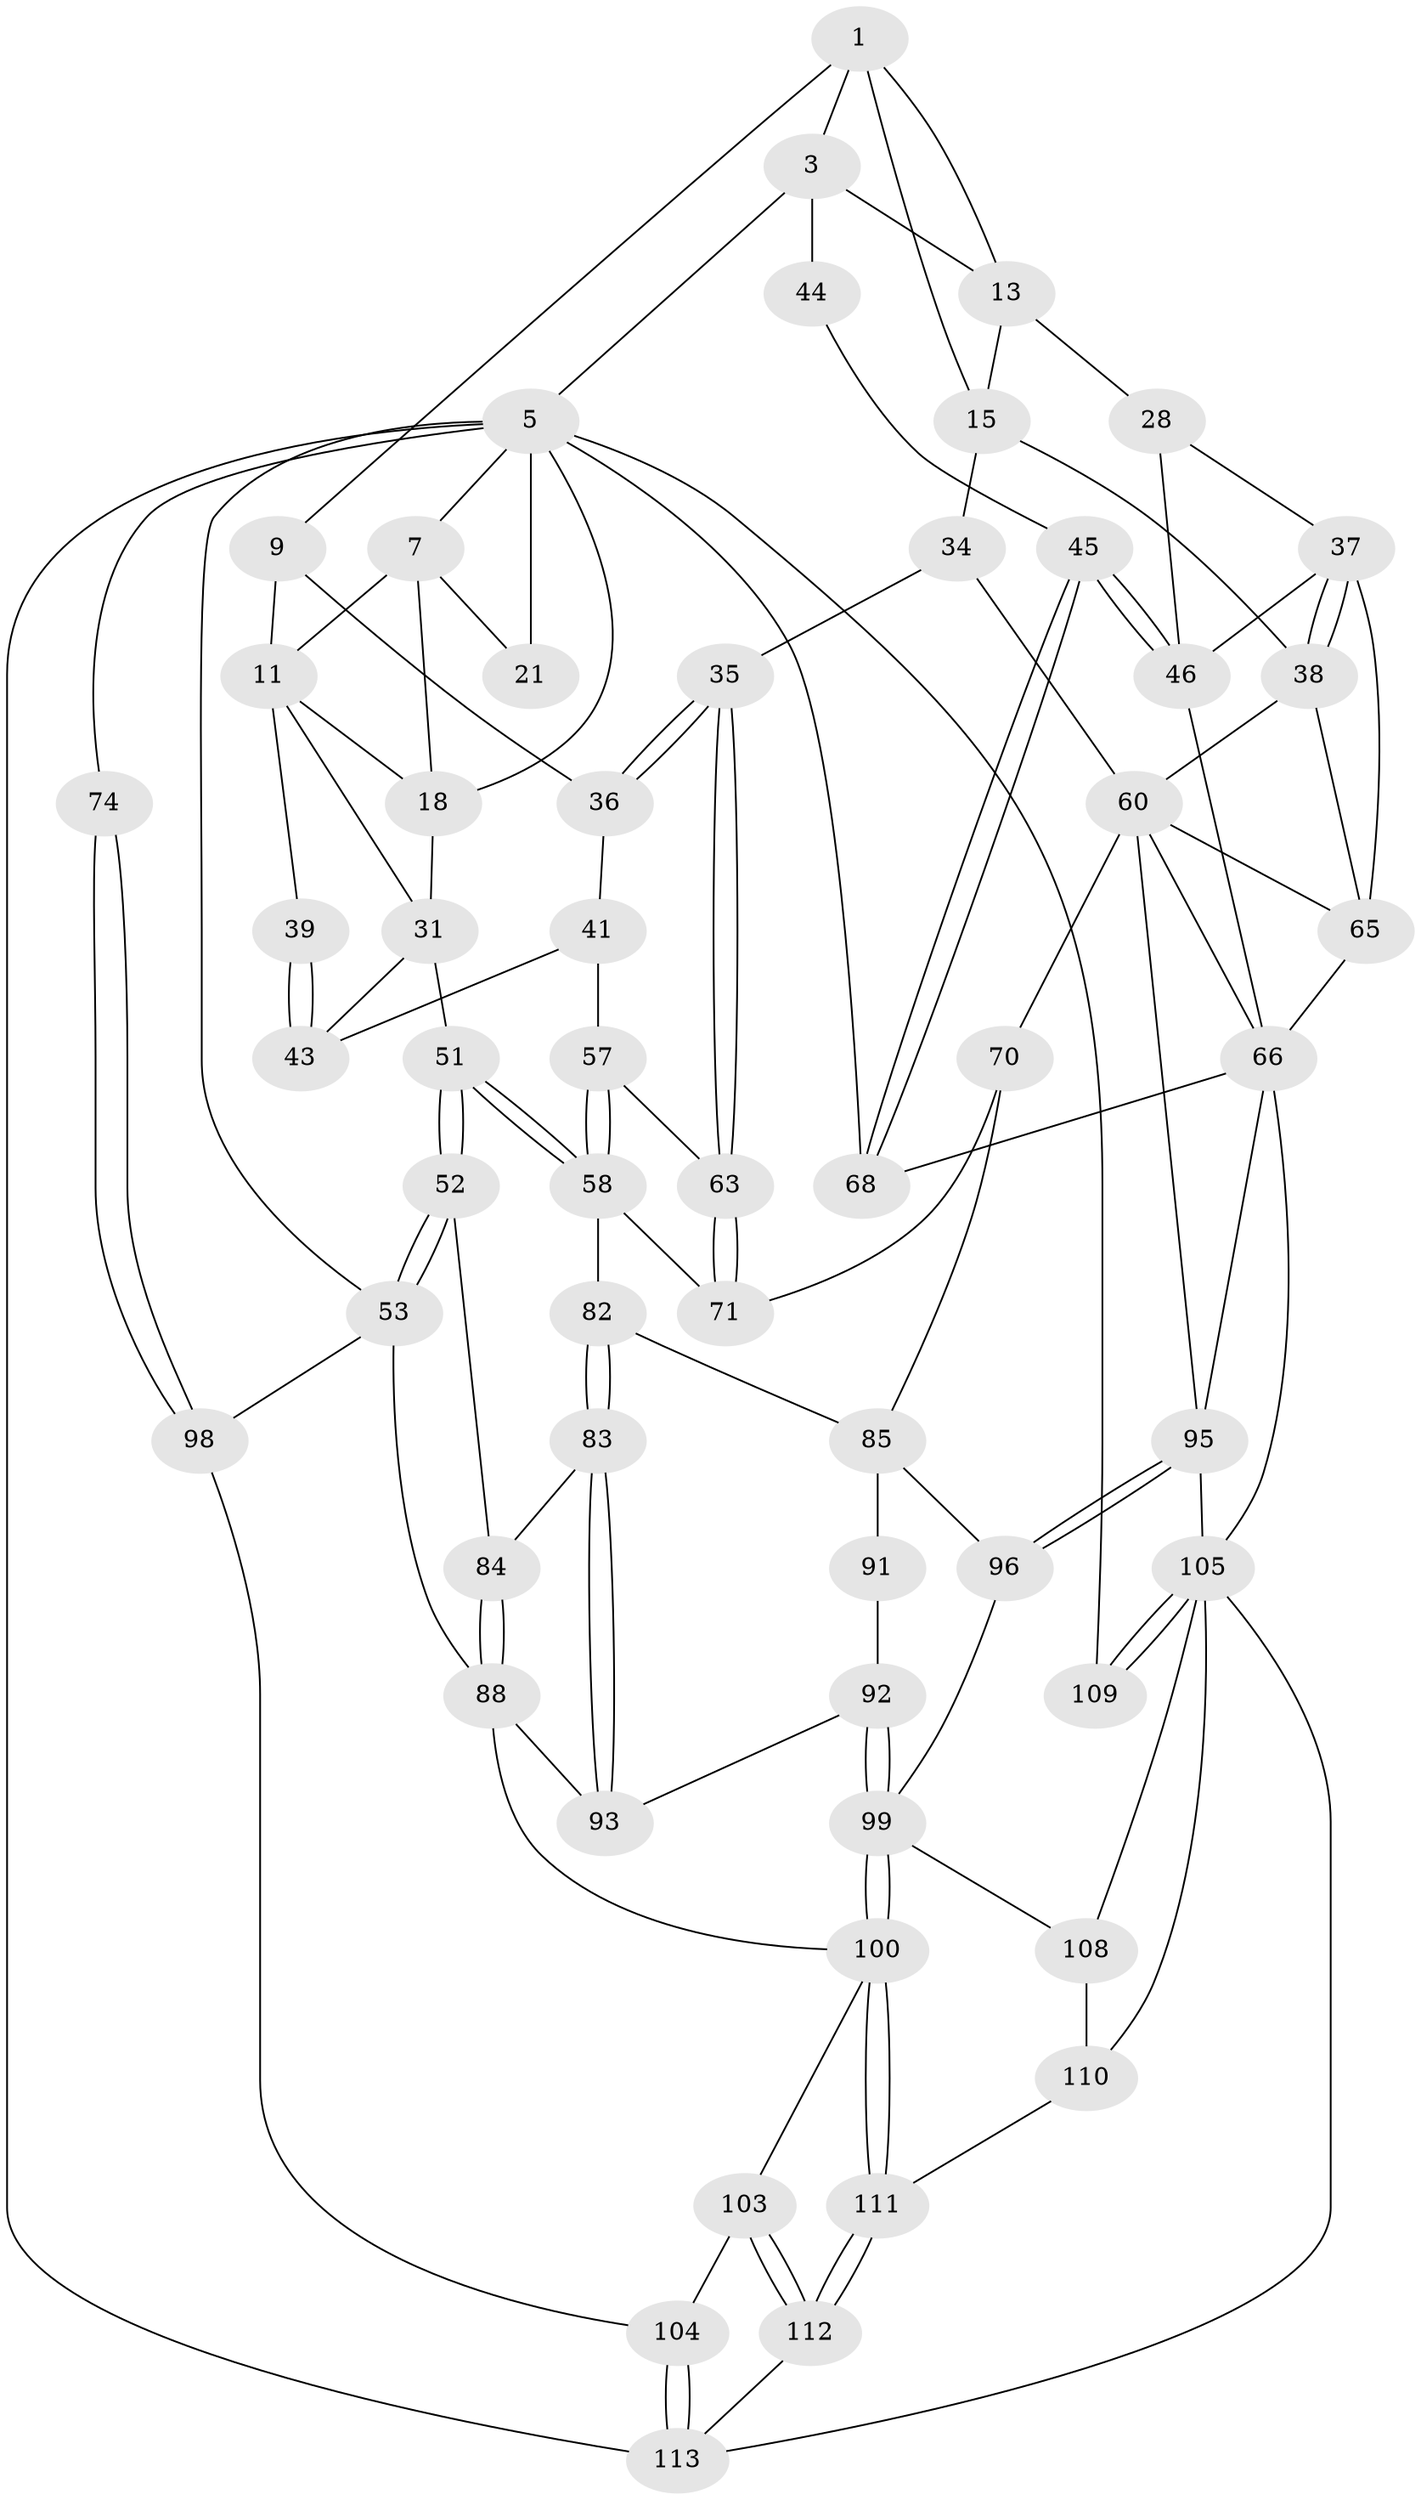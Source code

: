 // original degree distribution, {3: 0.02586206896551724, 4: 0.1896551724137931, 6: 0.1896551724137931, 5: 0.5948275862068966}
// Generated by graph-tools (version 1.1) at 2025/17/03/09/25 04:17:01]
// undirected, 58 vertices, 125 edges
graph export_dot {
graph [start="1"]
  node [color=gray90,style=filled];
  1 [pos="+0.45460004712197655+0",super="+2+8"];
  3 [pos="+0.8875071753789439+0",super="+16+4"];
  5 [pos="+0+0",super="+6+23+75"];
  7 [pos="+0.22504374334754024+0",super="+12"];
  9 [pos="+0.4160333821146867+0.11561722689163294",super="+10"];
  11 [pos="+0.3071886394936072+0.07671866701536165",super="+24"];
  13 [pos="+0.662638742382295+0.000714770354213281",super="+17+14"];
  15 [pos="+0.603434762509161+0.12009283685019498",super="+33"];
  18 [pos="+0.10157364443252549+0.07472286017644383",super="+22+19"];
  21 [pos="+0.06914605114738258+0"];
  28 [pos="+0.8445234327627482+0.12361887108361472",super="+29"];
  31 [pos="+0.02891628796934081+0.20988069364627354",super="+50"];
  34 [pos="+0.5591685456551706+0.2958055401554002"];
  35 [pos="+0.4574231462842938+0.3111596516695507"];
  36 [pos="+0.4018832747500486+0.26855670099256845"];
  37 [pos="+0.6894050982470173+0.29922429892303337",super="+48"];
  38 [pos="+0.6827470465289596+0.3026956014281912",super="+59"];
  39 [pos="+0.22342877140039946+0.23412161038377557",super="+40"];
  41 [pos="+0.31676510423104554+0.31295575886505694",super="+42"];
  43 [pos="+0.24280365844307567+0.2998450640592034",super="+49"];
  44 [pos="+1+0.24463818592066802"];
  45 [pos="+1+0.383848260899853"];
  46 [pos="+0.9293445518229351+0.3414726553030683",super="+47+55"];
  51 [pos="+0.061595113989601484+0.49289750908028407"];
  52 [pos="+0.05656184371489884+0.4967867138951652"];
  53 [pos="+0.02430485682639333+0.5046569538591643",super="+89"];
  57 [pos="+0.2295152678332493+0.4209123082444011",super="+62"];
  58 [pos="+0.17130038972086195+0.4618451620536013",super="+73"];
  60 [pos="+0.6444688062082053+0.4879809522831764",super="+61+72"];
  63 [pos="+0.4594805290847592+0.3466485013799972"];
  65 [pos="+0.7529230417084577+0.4200544277738603",super="+67"];
  66 [pos="+0.8653869088281853+0.5163021257057024",super="+69"];
  68 [pos="+1+0.6135066658988632"];
  70 [pos="+0.5835303041667361+0.5308399919096426",super="+78"];
  71 [pos="+0.5596455337469101+0.5228997880033099"];
  74 [pos="+0+1"];
  82 [pos="+0.35900659940994917+0.5682610389283135"];
  83 [pos="+0.33768481013542484+0.5881626890576418"];
  84 [pos="+0.12397099841223162+0.5348894185040518"];
  85 [pos="+0.42677591402498355+0.6353388890033667",super="+86+90"];
  88 [pos="+0.24567416031487127+0.6982920585146205",super="+94"];
  91 [pos="+0.42441230440480776+0.7347585616721956"];
  92 [pos="+0.40565266331814265+0.7396618804009246"];
  93 [pos="+0.2998631418419651+0.674583599955007"];
  95 [pos="+0.5990943087719012+0.7396142832498018",super="+97"];
  96 [pos="+0.5888126843103845+0.7485623877561063"];
  98 [pos="+0.08081533471872751+0.8111036429642139"];
  99 [pos="+0.3680306932905223+0.8535155909203788",super="+102"];
  100 [pos="+0.3633579102251287+0.8568359845208698",super="+101"];
  103 [pos="+0.21800655049414805+0.8746036446113263"];
  104 [pos="+0.1777301902479018+0.8751717746822772"];
  105 [pos="+0.9178005078294538+0.7960106658688906",super="+106"];
  108 [pos="+0.5726573820779423+0.8872801895027637"];
  109 [pos="+0.9813846349994433+1"];
  110 [pos="+0.5392693364978159+0.9093680205793518"];
  111 [pos="+0.38683574363849865+0.974904962654202"];
  112 [pos="+0.3412399437666506+1"];
  113 [pos="+0.06084161409572827+1",super="+114"];
  1 -- 3;
  1 -- 13;
  1 -- 9;
  1 -- 15;
  3 -- 44 [weight=2];
  3 -- 13;
  3 -- 5 [weight=2];
  5 -- 21;
  5 -- 7;
  5 -- 53;
  5 -- 18;
  5 -- 74 [weight=2];
  5 -- 113;
  5 -- 68;
  5 -- 109;
  7 -- 11;
  7 -- 21;
  7 -- 18;
  9 -- 11 [weight=2];
  9 -- 36;
  11 -- 18;
  11 -- 39 [weight=2];
  11 -- 31;
  13 -- 28 [weight=2];
  13 -- 15;
  15 -- 34;
  15 -- 38;
  18 -- 31;
  28 -- 37;
  28 -- 46;
  31 -- 51;
  31 -- 43;
  34 -- 35;
  34 -- 60;
  35 -- 36;
  35 -- 36;
  35 -- 63;
  35 -- 63;
  36 -- 41;
  37 -- 38;
  37 -- 38;
  37 -- 65;
  37 -- 46 [weight=2];
  38 -- 65;
  38 -- 60;
  39 -- 43 [weight=2];
  39 -- 43;
  41 -- 43;
  41 -- 57 [weight=2];
  44 -- 45;
  45 -- 46;
  45 -- 46;
  45 -- 68;
  45 -- 68;
  46 -- 66;
  51 -- 52;
  51 -- 52;
  51 -- 58;
  51 -- 58;
  52 -- 53;
  52 -- 53;
  52 -- 84;
  53 -- 88;
  53 -- 98;
  57 -- 58 [weight=2];
  57 -- 58;
  57 -- 63;
  58 -- 82;
  58 -- 71;
  60 -- 70 [weight=2];
  60 -- 66;
  60 -- 95;
  60 -- 65;
  63 -- 71;
  63 -- 71;
  65 -- 66;
  66 -- 68;
  66 -- 105;
  66 -- 95;
  70 -- 71;
  70 -- 85;
  74 -- 98;
  74 -- 98;
  82 -- 83;
  82 -- 83;
  82 -- 85;
  83 -- 84;
  83 -- 93;
  83 -- 93;
  84 -- 88;
  84 -- 88;
  85 -- 91 [weight=2];
  85 -- 96;
  88 -- 93;
  88 -- 100;
  91 -- 92;
  92 -- 93;
  92 -- 99;
  92 -- 99;
  95 -- 96;
  95 -- 96;
  95 -- 105;
  96 -- 99;
  98 -- 104;
  99 -- 100;
  99 -- 100;
  99 -- 108;
  100 -- 111;
  100 -- 111;
  100 -- 103;
  103 -- 104;
  103 -- 112;
  103 -- 112;
  104 -- 113;
  104 -- 113;
  105 -- 109 [weight=2];
  105 -- 109;
  105 -- 113;
  105 -- 108;
  105 -- 110;
  108 -- 110;
  110 -- 111;
  111 -- 112;
  111 -- 112;
  112 -- 113;
}

